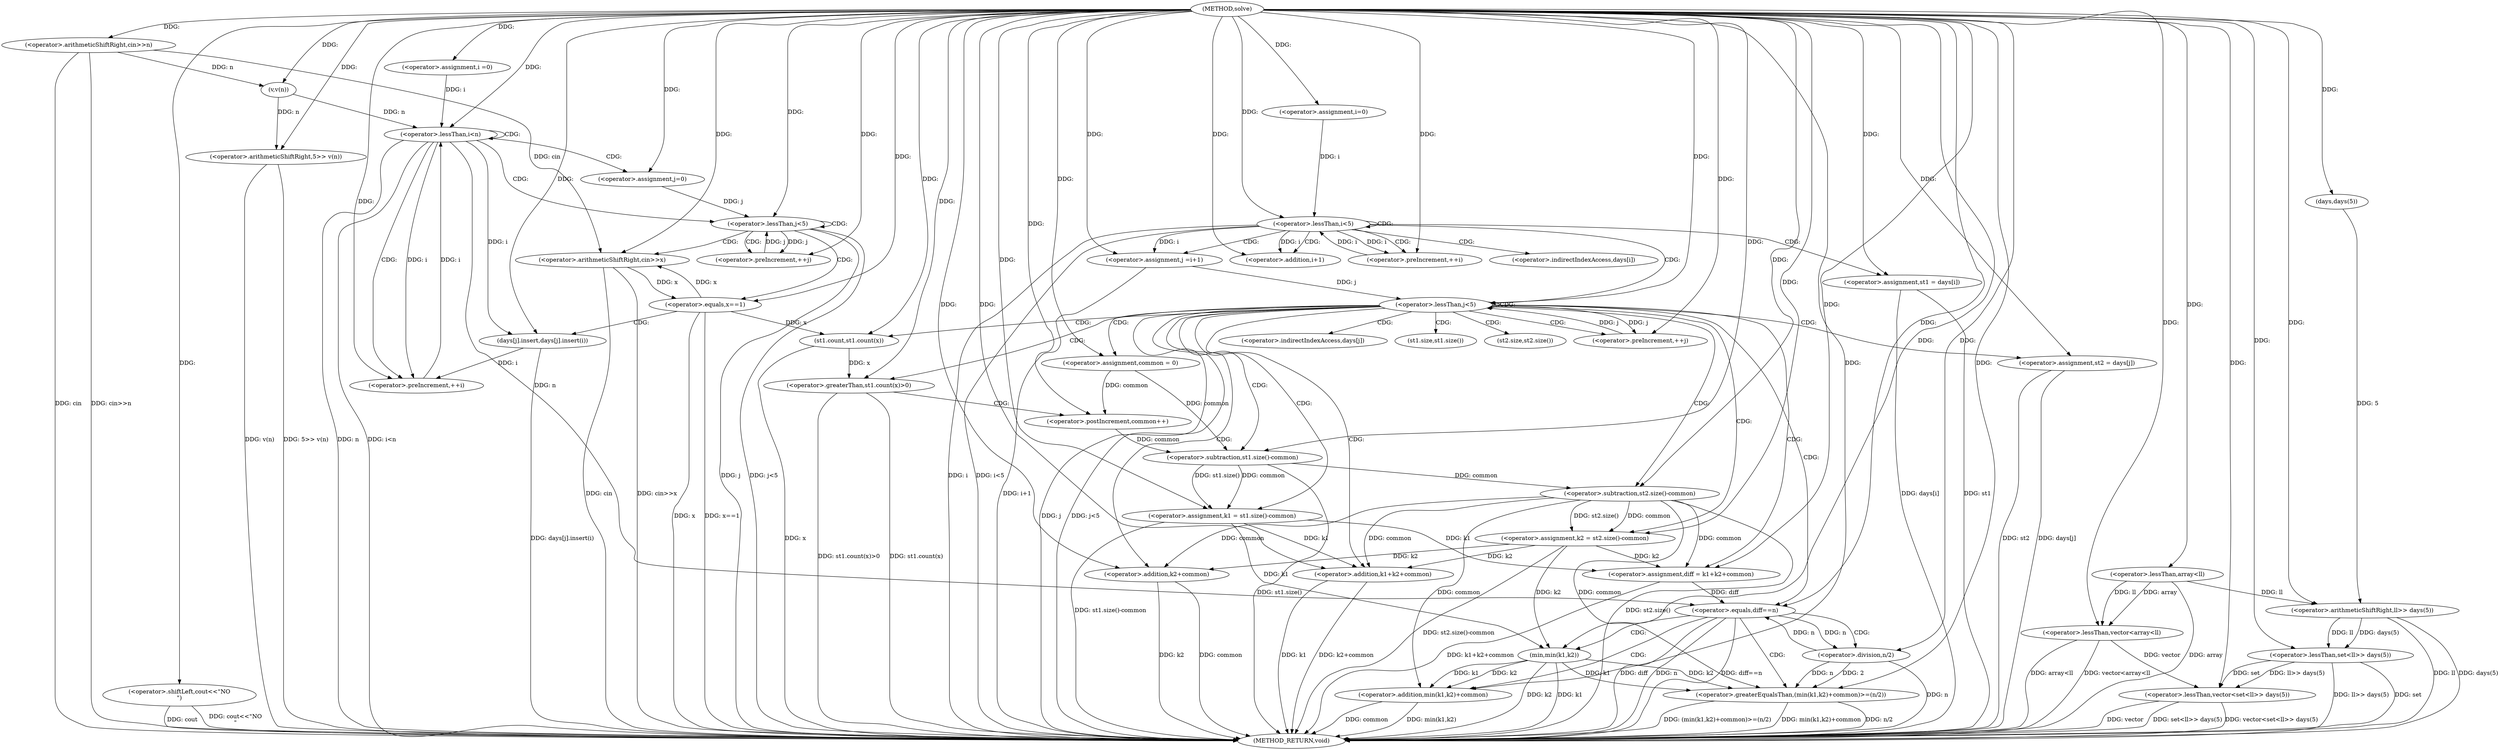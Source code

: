 digraph "solve" {  
"1000102" [label = "(METHOD,solve)" ]
"1000245" [label = "(METHOD_RETURN,void)" ]
"1000105" [label = "(<operator>.arithmeticShiftRight,cin>>n)" ]
"1000118" [label = "(<operator>.lessThan,vector<set<ll>> days(5))" ]
"1000242" [label = "(<operator>.shiftLeft,cout<<\"NO\n\")" ]
"1000109" [label = "(<operator>.lessThan,vector<array<ll)" ]
"1000114" [label = "(<operator>.arithmeticShiftRight,5>> v(n))" ]
"1000128" [label = "(<operator>.assignment,i =0)" ]
"1000131" [label = "(<operator>.lessThan,i<n)" ]
"1000134" [label = "(<operator>.preIncrement,++i)" ]
"1000160" [label = "(<operator>.assignment,i=0)" ]
"1000163" [label = "(<operator>.lessThan,i<5)" ]
"1000166" [label = "(<operator>.preIncrement,++i)" ]
"1000120" [label = "(<operator>.lessThan,set<ll>> days(5))" ]
"1000170" [label = "(<operator>.assignment,st1 = days[i])" ]
"1000111" [label = "(<operator>.lessThan,array<ll)" ]
"1000116" [label = "(v,v(n))" ]
"1000122" [label = "(<operator>.arithmeticShiftRight,ll>> days(5))" ]
"1000139" [label = "(<operator>.assignment,j=0)" ]
"1000142" [label = "(<operator>.lessThan,j<5)" ]
"1000145" [label = "(<operator>.preIncrement,++j)" ]
"1000177" [label = "(<operator>.assignment,j =i+1)" ]
"1000182" [label = "(<operator>.lessThan,j<5)" ]
"1000185" [label = "(<operator>.preIncrement,++j)" ]
"1000124" [label = "(days,days(5))" ]
"1000149" [label = "(<operator>.arithmeticShiftRight,cin>>x)" ]
"1000189" [label = "(<operator>.assignment,st2 = days[j])" ]
"1000195" [label = "(<operator>.assignment,common = 0)" ]
"1000208" [label = "(<operator>.assignment,k1 = st1.size()-common)" ]
"1000214" [label = "(<operator>.assignment,k2 = st2.size()-common)" ]
"1000220" [label = "(<operator>.assignment,diff = k1+k2+common)" ]
"1000153" [label = "(<operator>.equals,x==1)" ]
"1000156" [label = "(days[j].insert,days[j].insert(i))" ]
"1000179" [label = "(<operator>.addition,i+1)" ]
"1000228" [label = "(<operator>.equals,diff==n)" ]
"1000201" [label = "(<operator>.greaterThan,st1.count(x)>0)" ]
"1000205" [label = "(<operator>.postIncrement,common++)" ]
"1000210" [label = "(<operator>.subtraction,st1.size()-common)" ]
"1000216" [label = "(<operator>.subtraction,st2.size()-common)" ]
"1000222" [label = "(<operator>.addition,k1+k2+common)" ]
"1000224" [label = "(<operator>.addition,k2+common)" ]
"1000233" [label = "(<operator>.greaterEqualsThan,(min(k1,k2)+common)>=(n/2))" ]
"1000202" [label = "(st1.count,st1.count(x))" ]
"1000234" [label = "(<operator>.addition,min(k1,k2)+common)" ]
"1000239" [label = "(<operator>.division,n/2)" ]
"1000235" [label = "(min,min(k1,k2))" ]
"1000172" [label = "(<operator>.indirectIndexAccess,days[i])" ]
"1000191" [label = "(<operator>.indirectIndexAccess,days[j])" ]
"1000211" [label = "(st1.size,st1.size())" ]
"1000217" [label = "(st2.size,st2.size())" ]
  "1000105" -> "1000245"  [ label = "DDG: cin"] 
  "1000105" -> "1000245"  [ label = "DDG: cin>>n"] 
  "1000109" -> "1000245"  [ label = "DDG: array<ll"] 
  "1000109" -> "1000245"  [ label = "DDG: vector<array<ll"] 
  "1000114" -> "1000245"  [ label = "DDG: v(n)"] 
  "1000114" -> "1000245"  [ label = "DDG: 5>> v(n)"] 
  "1000118" -> "1000245"  [ label = "DDG: vector"] 
  "1000122" -> "1000245"  [ label = "DDG: ll"] 
  "1000122" -> "1000245"  [ label = "DDG: days(5)"] 
  "1000120" -> "1000245"  [ label = "DDG: ll>> days(5)"] 
  "1000118" -> "1000245"  [ label = "DDG: set<ll>> days(5)"] 
  "1000118" -> "1000245"  [ label = "DDG: vector<set<ll>> days(5)"] 
  "1000131" -> "1000245"  [ label = "DDG: n"] 
  "1000131" -> "1000245"  [ label = "DDG: i<n"] 
  "1000163" -> "1000245"  [ label = "DDG: i"] 
  "1000163" -> "1000245"  [ label = "DDG: i<5"] 
  "1000242" -> "1000245"  [ label = "DDG: cout<<\"NO\n\""] 
  "1000170" -> "1000245"  [ label = "DDG: st1"] 
  "1000170" -> "1000245"  [ label = "DDG: days[i]"] 
  "1000177" -> "1000245"  [ label = "DDG: i+1"] 
  "1000182" -> "1000245"  [ label = "DDG: j"] 
  "1000182" -> "1000245"  [ label = "DDG: j<5"] 
  "1000189" -> "1000245"  [ label = "DDG: st2"] 
  "1000189" -> "1000245"  [ label = "DDG: days[j]"] 
  "1000202" -> "1000245"  [ label = "DDG: x"] 
  "1000201" -> "1000245"  [ label = "DDG: st1.count(x)"] 
  "1000201" -> "1000245"  [ label = "DDG: st1.count(x)>0"] 
  "1000210" -> "1000245"  [ label = "DDG: st1.size()"] 
  "1000208" -> "1000245"  [ label = "DDG: st1.size()-common"] 
  "1000216" -> "1000245"  [ label = "DDG: st2.size()"] 
  "1000214" -> "1000245"  [ label = "DDG: st2.size()-common"] 
  "1000222" -> "1000245"  [ label = "DDG: k1"] 
  "1000224" -> "1000245"  [ label = "DDG: k2"] 
  "1000224" -> "1000245"  [ label = "DDG: common"] 
  "1000222" -> "1000245"  [ label = "DDG: k2+common"] 
  "1000220" -> "1000245"  [ label = "DDG: k1+k2+common"] 
  "1000228" -> "1000245"  [ label = "DDG: diff"] 
  "1000228" -> "1000245"  [ label = "DDG: n"] 
  "1000228" -> "1000245"  [ label = "DDG: diff==n"] 
  "1000235" -> "1000245"  [ label = "DDG: k1"] 
  "1000235" -> "1000245"  [ label = "DDG: k2"] 
  "1000234" -> "1000245"  [ label = "DDG: min(k1,k2)"] 
  "1000234" -> "1000245"  [ label = "DDG: common"] 
  "1000233" -> "1000245"  [ label = "DDG: min(k1,k2)+common"] 
  "1000239" -> "1000245"  [ label = "DDG: n"] 
  "1000233" -> "1000245"  [ label = "DDG: n/2"] 
  "1000233" -> "1000245"  [ label = "DDG: (min(k1,k2)+common)>=(n/2)"] 
  "1000142" -> "1000245"  [ label = "DDG: j"] 
  "1000142" -> "1000245"  [ label = "DDG: j<5"] 
  "1000149" -> "1000245"  [ label = "DDG: cin"] 
  "1000149" -> "1000245"  [ label = "DDG: cin>>x"] 
  "1000153" -> "1000245"  [ label = "DDG: x"] 
  "1000153" -> "1000245"  [ label = "DDG: x==1"] 
  "1000156" -> "1000245"  [ label = "DDG: days[j].insert(i)"] 
  "1000111" -> "1000245"  [ label = "DDG: array"] 
  "1000120" -> "1000245"  [ label = "DDG: set"] 
  "1000242" -> "1000245"  [ label = "DDG: cout"] 
  "1000102" -> "1000105"  [ label = "DDG: "] 
  "1000109" -> "1000118"  [ label = "DDG: vector"] 
  "1000102" -> "1000118"  [ label = "DDG: "] 
  "1000120" -> "1000118"  [ label = "DDG: set"] 
  "1000120" -> "1000118"  [ label = "DDG: ll>> days(5)"] 
  "1000102" -> "1000128"  [ label = "DDG: "] 
  "1000102" -> "1000160"  [ label = "DDG: "] 
  "1000102" -> "1000242"  [ label = "DDG: "] 
  "1000102" -> "1000109"  [ label = "DDG: "] 
  "1000111" -> "1000109"  [ label = "DDG: array"] 
  "1000111" -> "1000109"  [ label = "DDG: ll"] 
  "1000102" -> "1000114"  [ label = "DDG: "] 
  "1000116" -> "1000114"  [ label = "DDG: n"] 
  "1000102" -> "1000120"  [ label = "DDG: "] 
  "1000122" -> "1000120"  [ label = "DDG: ll"] 
  "1000122" -> "1000120"  [ label = "DDG: days(5)"] 
  "1000128" -> "1000131"  [ label = "DDG: i"] 
  "1000134" -> "1000131"  [ label = "DDG: i"] 
  "1000102" -> "1000131"  [ label = "DDG: "] 
  "1000116" -> "1000131"  [ label = "DDG: n"] 
  "1000131" -> "1000134"  [ label = "DDG: i"] 
  "1000156" -> "1000134"  [ label = "DDG: i"] 
  "1000102" -> "1000134"  [ label = "DDG: "] 
  "1000160" -> "1000163"  [ label = "DDG: i"] 
  "1000166" -> "1000163"  [ label = "DDG: i"] 
  "1000102" -> "1000163"  [ label = "DDG: "] 
  "1000102" -> "1000166"  [ label = "DDG: "] 
  "1000163" -> "1000166"  [ label = "DDG: i"] 
  "1000102" -> "1000111"  [ label = "DDG: "] 
  "1000105" -> "1000116"  [ label = "DDG: n"] 
  "1000102" -> "1000116"  [ label = "DDG: "] 
  "1000111" -> "1000122"  [ label = "DDG: ll"] 
  "1000102" -> "1000122"  [ label = "DDG: "] 
  "1000124" -> "1000122"  [ label = "DDG: 5"] 
  "1000102" -> "1000139"  [ label = "DDG: "] 
  "1000102" -> "1000170"  [ label = "DDG: "] 
  "1000163" -> "1000177"  [ label = "DDG: i"] 
  "1000102" -> "1000177"  [ label = "DDG: "] 
  "1000102" -> "1000124"  [ label = "DDG: "] 
  "1000139" -> "1000142"  [ label = "DDG: j"] 
  "1000145" -> "1000142"  [ label = "DDG: j"] 
  "1000102" -> "1000142"  [ label = "DDG: "] 
  "1000142" -> "1000145"  [ label = "DDG: j"] 
  "1000102" -> "1000145"  [ label = "DDG: "] 
  "1000177" -> "1000182"  [ label = "DDG: j"] 
  "1000185" -> "1000182"  [ label = "DDG: j"] 
  "1000102" -> "1000182"  [ label = "DDG: "] 
  "1000182" -> "1000185"  [ label = "DDG: j"] 
  "1000102" -> "1000185"  [ label = "DDG: "] 
  "1000102" -> "1000195"  [ label = "DDG: "] 
  "1000210" -> "1000208"  [ label = "DDG: common"] 
  "1000210" -> "1000208"  [ label = "DDG: st1.size()"] 
  "1000216" -> "1000214"  [ label = "DDG: common"] 
  "1000216" -> "1000214"  [ label = "DDG: st2.size()"] 
  "1000208" -> "1000220"  [ label = "DDG: k1"] 
  "1000102" -> "1000220"  [ label = "DDG: "] 
  "1000216" -> "1000220"  [ label = "DDG: common"] 
  "1000214" -> "1000220"  [ label = "DDG: k2"] 
  "1000105" -> "1000149"  [ label = "DDG: cin"] 
  "1000102" -> "1000149"  [ label = "DDG: "] 
  "1000153" -> "1000149"  [ label = "DDG: x"] 
  "1000163" -> "1000179"  [ label = "DDG: i"] 
  "1000102" -> "1000179"  [ label = "DDG: "] 
  "1000102" -> "1000189"  [ label = "DDG: "] 
  "1000102" -> "1000208"  [ label = "DDG: "] 
  "1000102" -> "1000214"  [ label = "DDG: "] 
  "1000149" -> "1000153"  [ label = "DDG: x"] 
  "1000102" -> "1000153"  [ label = "DDG: "] 
  "1000131" -> "1000156"  [ label = "DDG: i"] 
  "1000102" -> "1000156"  [ label = "DDG: "] 
  "1000102" -> "1000210"  [ label = "DDG: "] 
  "1000195" -> "1000210"  [ label = "DDG: common"] 
  "1000205" -> "1000210"  [ label = "DDG: common"] 
  "1000102" -> "1000216"  [ label = "DDG: "] 
  "1000210" -> "1000216"  [ label = "DDG: common"] 
  "1000208" -> "1000222"  [ label = "DDG: k1"] 
  "1000102" -> "1000222"  [ label = "DDG: "] 
  "1000216" -> "1000222"  [ label = "DDG: common"] 
  "1000214" -> "1000222"  [ label = "DDG: k2"] 
  "1000220" -> "1000228"  [ label = "DDG: diff"] 
  "1000102" -> "1000228"  [ label = "DDG: "] 
  "1000131" -> "1000228"  [ label = "DDG: n"] 
  "1000239" -> "1000228"  [ label = "DDG: n"] 
  "1000202" -> "1000201"  [ label = "DDG: x"] 
  "1000102" -> "1000201"  [ label = "DDG: "] 
  "1000195" -> "1000205"  [ label = "DDG: common"] 
  "1000102" -> "1000205"  [ label = "DDG: "] 
  "1000214" -> "1000224"  [ label = "DDG: k2"] 
  "1000102" -> "1000224"  [ label = "DDG: "] 
  "1000216" -> "1000224"  [ label = "DDG: common"] 
  "1000153" -> "1000202"  [ label = "DDG: x"] 
  "1000102" -> "1000202"  [ label = "DDG: "] 
  "1000235" -> "1000233"  [ label = "DDG: k1"] 
  "1000235" -> "1000233"  [ label = "DDG: k2"] 
  "1000102" -> "1000233"  [ label = "DDG: "] 
  "1000216" -> "1000233"  [ label = "DDG: common"] 
  "1000239" -> "1000233"  [ label = "DDG: 2"] 
  "1000239" -> "1000233"  [ label = "DDG: n"] 
  "1000235" -> "1000234"  [ label = "DDG: k1"] 
  "1000235" -> "1000234"  [ label = "DDG: k2"] 
  "1000102" -> "1000234"  [ label = "DDG: "] 
  "1000216" -> "1000234"  [ label = "DDG: common"] 
  "1000228" -> "1000239"  [ label = "DDG: n"] 
  "1000102" -> "1000239"  [ label = "DDG: "] 
  "1000102" -> "1000235"  [ label = "DDG: "] 
  "1000208" -> "1000235"  [ label = "DDG: k1"] 
  "1000214" -> "1000235"  [ label = "DDG: k2"] 
  "1000131" -> "1000142"  [ label = "CDG: "] 
  "1000131" -> "1000139"  [ label = "CDG: "] 
  "1000131" -> "1000131"  [ label = "CDG: "] 
  "1000131" -> "1000134"  [ label = "CDG: "] 
  "1000163" -> "1000182"  [ label = "CDG: "] 
  "1000163" -> "1000166"  [ label = "CDG: "] 
  "1000163" -> "1000172"  [ label = "CDG: "] 
  "1000163" -> "1000163"  [ label = "CDG: "] 
  "1000163" -> "1000170"  [ label = "CDG: "] 
  "1000163" -> "1000179"  [ label = "CDG: "] 
  "1000163" -> "1000177"  [ label = "CDG: "] 
  "1000142" -> "1000153"  [ label = "CDG: "] 
  "1000142" -> "1000142"  [ label = "CDG: "] 
  "1000142" -> "1000149"  [ label = "CDG: "] 
  "1000142" -> "1000145"  [ label = "CDG: "] 
  "1000182" -> "1000211"  [ label = "CDG: "] 
  "1000182" -> "1000191"  [ label = "CDG: "] 
  "1000182" -> "1000208"  [ label = "CDG: "] 
  "1000182" -> "1000182"  [ label = "CDG: "] 
  "1000182" -> "1000195"  [ label = "CDG: "] 
  "1000182" -> "1000216"  [ label = "CDG: "] 
  "1000182" -> "1000189"  [ label = "CDG: "] 
  "1000182" -> "1000210"  [ label = "CDG: "] 
  "1000182" -> "1000222"  [ label = "CDG: "] 
  "1000182" -> "1000220"  [ label = "CDG: "] 
  "1000182" -> "1000214"  [ label = "CDG: "] 
  "1000182" -> "1000201"  [ label = "CDG: "] 
  "1000182" -> "1000202"  [ label = "CDG: "] 
  "1000182" -> "1000224"  [ label = "CDG: "] 
  "1000182" -> "1000217"  [ label = "CDG: "] 
  "1000182" -> "1000228"  [ label = "CDG: "] 
  "1000182" -> "1000185"  [ label = "CDG: "] 
  "1000153" -> "1000156"  [ label = "CDG: "] 
  "1000228" -> "1000239"  [ label = "CDG: "] 
  "1000228" -> "1000233"  [ label = "CDG: "] 
  "1000228" -> "1000234"  [ label = "CDG: "] 
  "1000228" -> "1000235"  [ label = "CDG: "] 
  "1000201" -> "1000205"  [ label = "CDG: "] 
}
